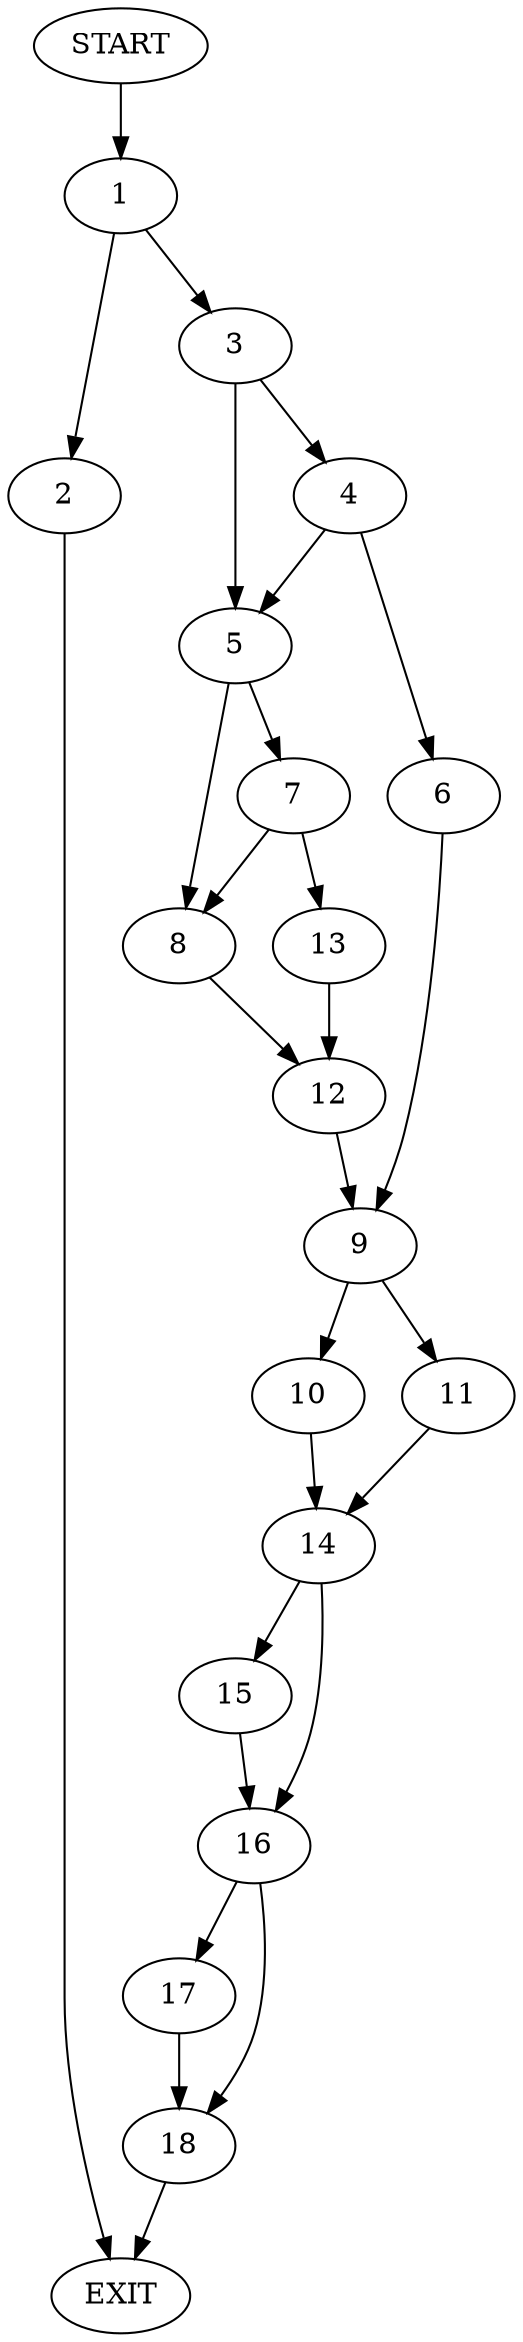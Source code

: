 digraph {
0 [label="START"]
19 [label="EXIT"]
0 -> 1
1 -> 2
1 -> 3
2 -> 19
3 -> 4
3 -> 5
4 -> 5
4 -> 6
5 -> 7
5 -> 8
6 -> 9
9 -> 10
9 -> 11
8 -> 12
7 -> 13
7 -> 8
13 -> 12
12 -> 9
10 -> 14
11 -> 14
14 -> 15
14 -> 16
15 -> 16
16 -> 17
16 -> 18
18 -> 19
17 -> 18
}
